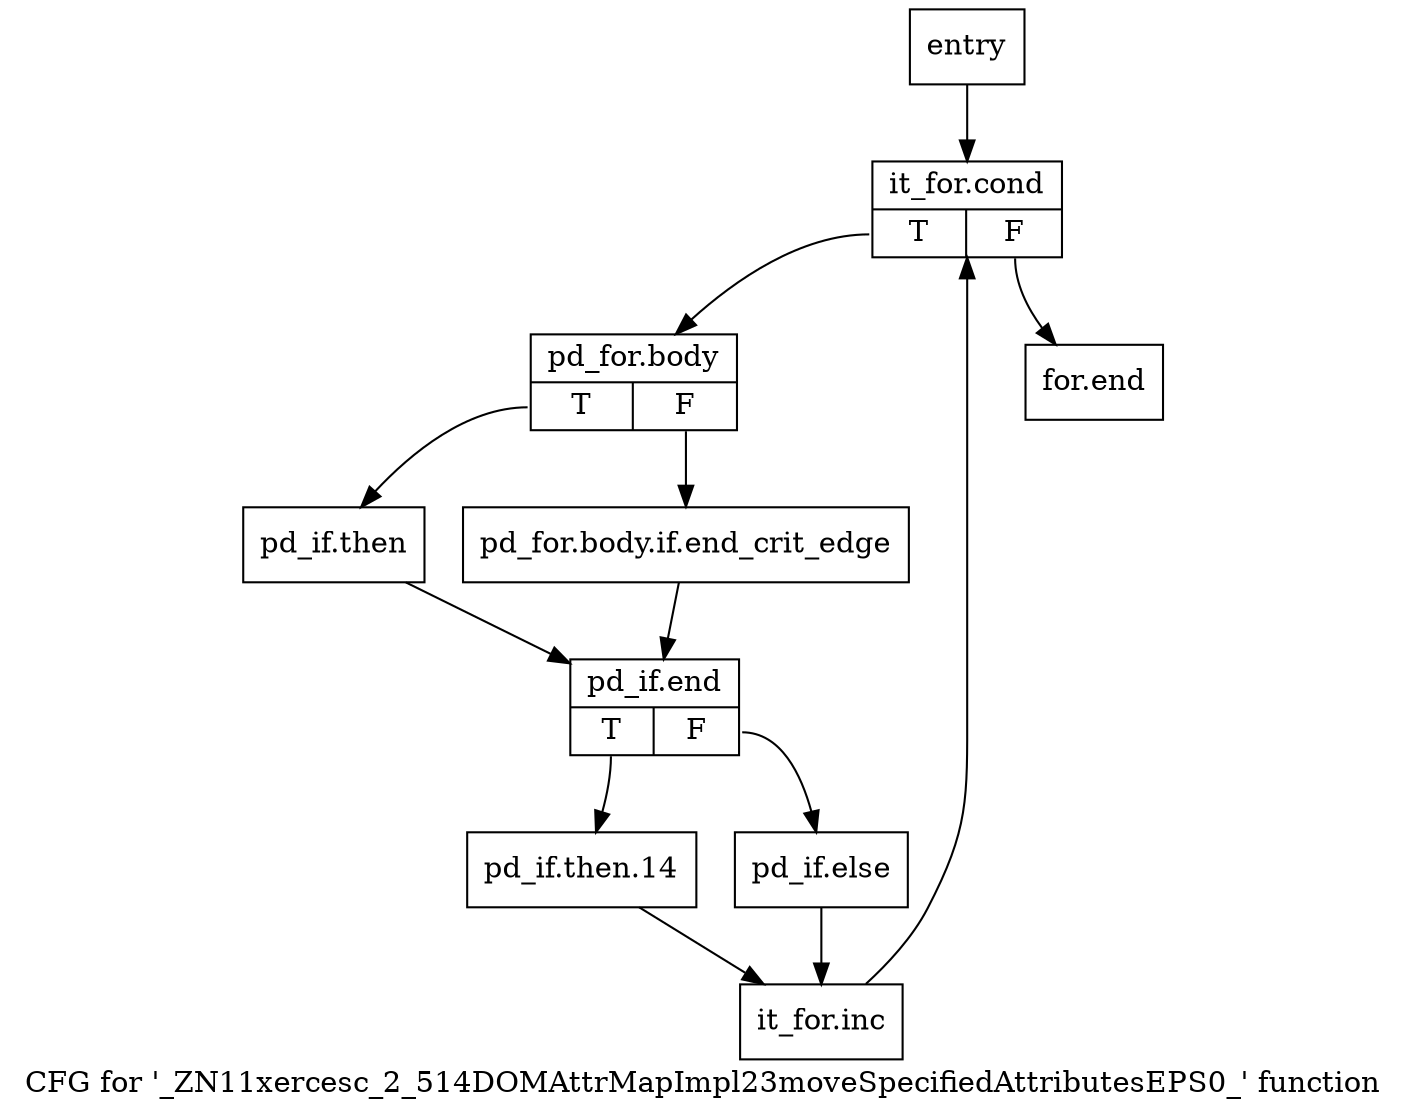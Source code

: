 digraph "CFG for '_ZN11xercesc_2_514DOMAttrMapImpl23moveSpecifiedAttributesEPS0_' function" {
	label="CFG for '_ZN11xercesc_2_514DOMAttrMapImpl23moveSpecifiedAttributesEPS0_' function";

	Node0x281b0e0 [shape=record,label="{entry}"];
	Node0x281b0e0 -> Node0x281b130;
	Node0x281b130 [shape=record,label="{it_for.cond|{<s0>T|<s1>F}}"];
	Node0x281b130:s0 -> Node0x281b5d0;
	Node0x281b130:s1 -> Node0x281b800;
	Node0x281b5d0 [shape=record,label="{pd_for.body|{<s0>T|<s1>F}}"];
	Node0x281b5d0:s0 -> Node0x281b670;
	Node0x281b5d0:s1 -> Node0x281b620;
	Node0x281b620 [shape=record,label="{pd_for.body.if.end_crit_edge}"];
	Node0x281b620 -> Node0x281b6c0;
	Node0x281b670 [shape=record,label="{pd_if.then}"];
	Node0x281b670 -> Node0x281b6c0;
	Node0x281b6c0 [shape=record,label="{pd_if.end|{<s0>T|<s1>F}}"];
	Node0x281b6c0:s0 -> Node0x281b710;
	Node0x281b6c0:s1 -> Node0x281b760;
	Node0x281b710 [shape=record,label="{pd_if.then.14}"];
	Node0x281b710 -> Node0x281b7b0;
	Node0x281b760 [shape=record,label="{pd_if.else}"];
	Node0x281b760 -> Node0x281b7b0;
	Node0x281b7b0 [shape=record,label="{it_for.inc}"];
	Node0x281b7b0 -> Node0x281b130;
	Node0x281b800 [shape=record,label="{for.end}"];
}
